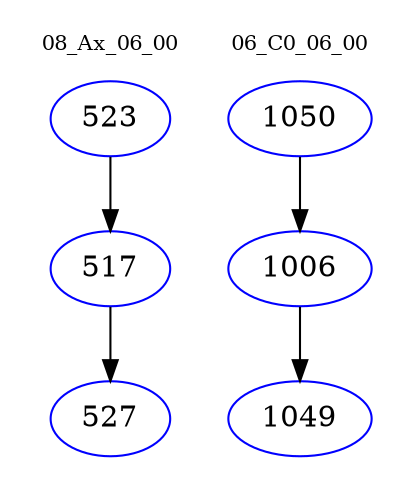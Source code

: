 digraph{
subgraph cluster_0 {
color = white
label = "08_Ax_06_00";
fontsize=10;
T0_523 [label="523", color="blue"]
T0_523 -> T0_517 [color="black"]
T0_517 [label="517", color="blue"]
T0_517 -> T0_527 [color="black"]
T0_527 [label="527", color="blue"]
}
subgraph cluster_1 {
color = white
label = "06_C0_06_00";
fontsize=10;
T1_1050 [label="1050", color="blue"]
T1_1050 -> T1_1006 [color="black"]
T1_1006 [label="1006", color="blue"]
T1_1006 -> T1_1049 [color="black"]
T1_1049 [label="1049", color="blue"]
}
}
